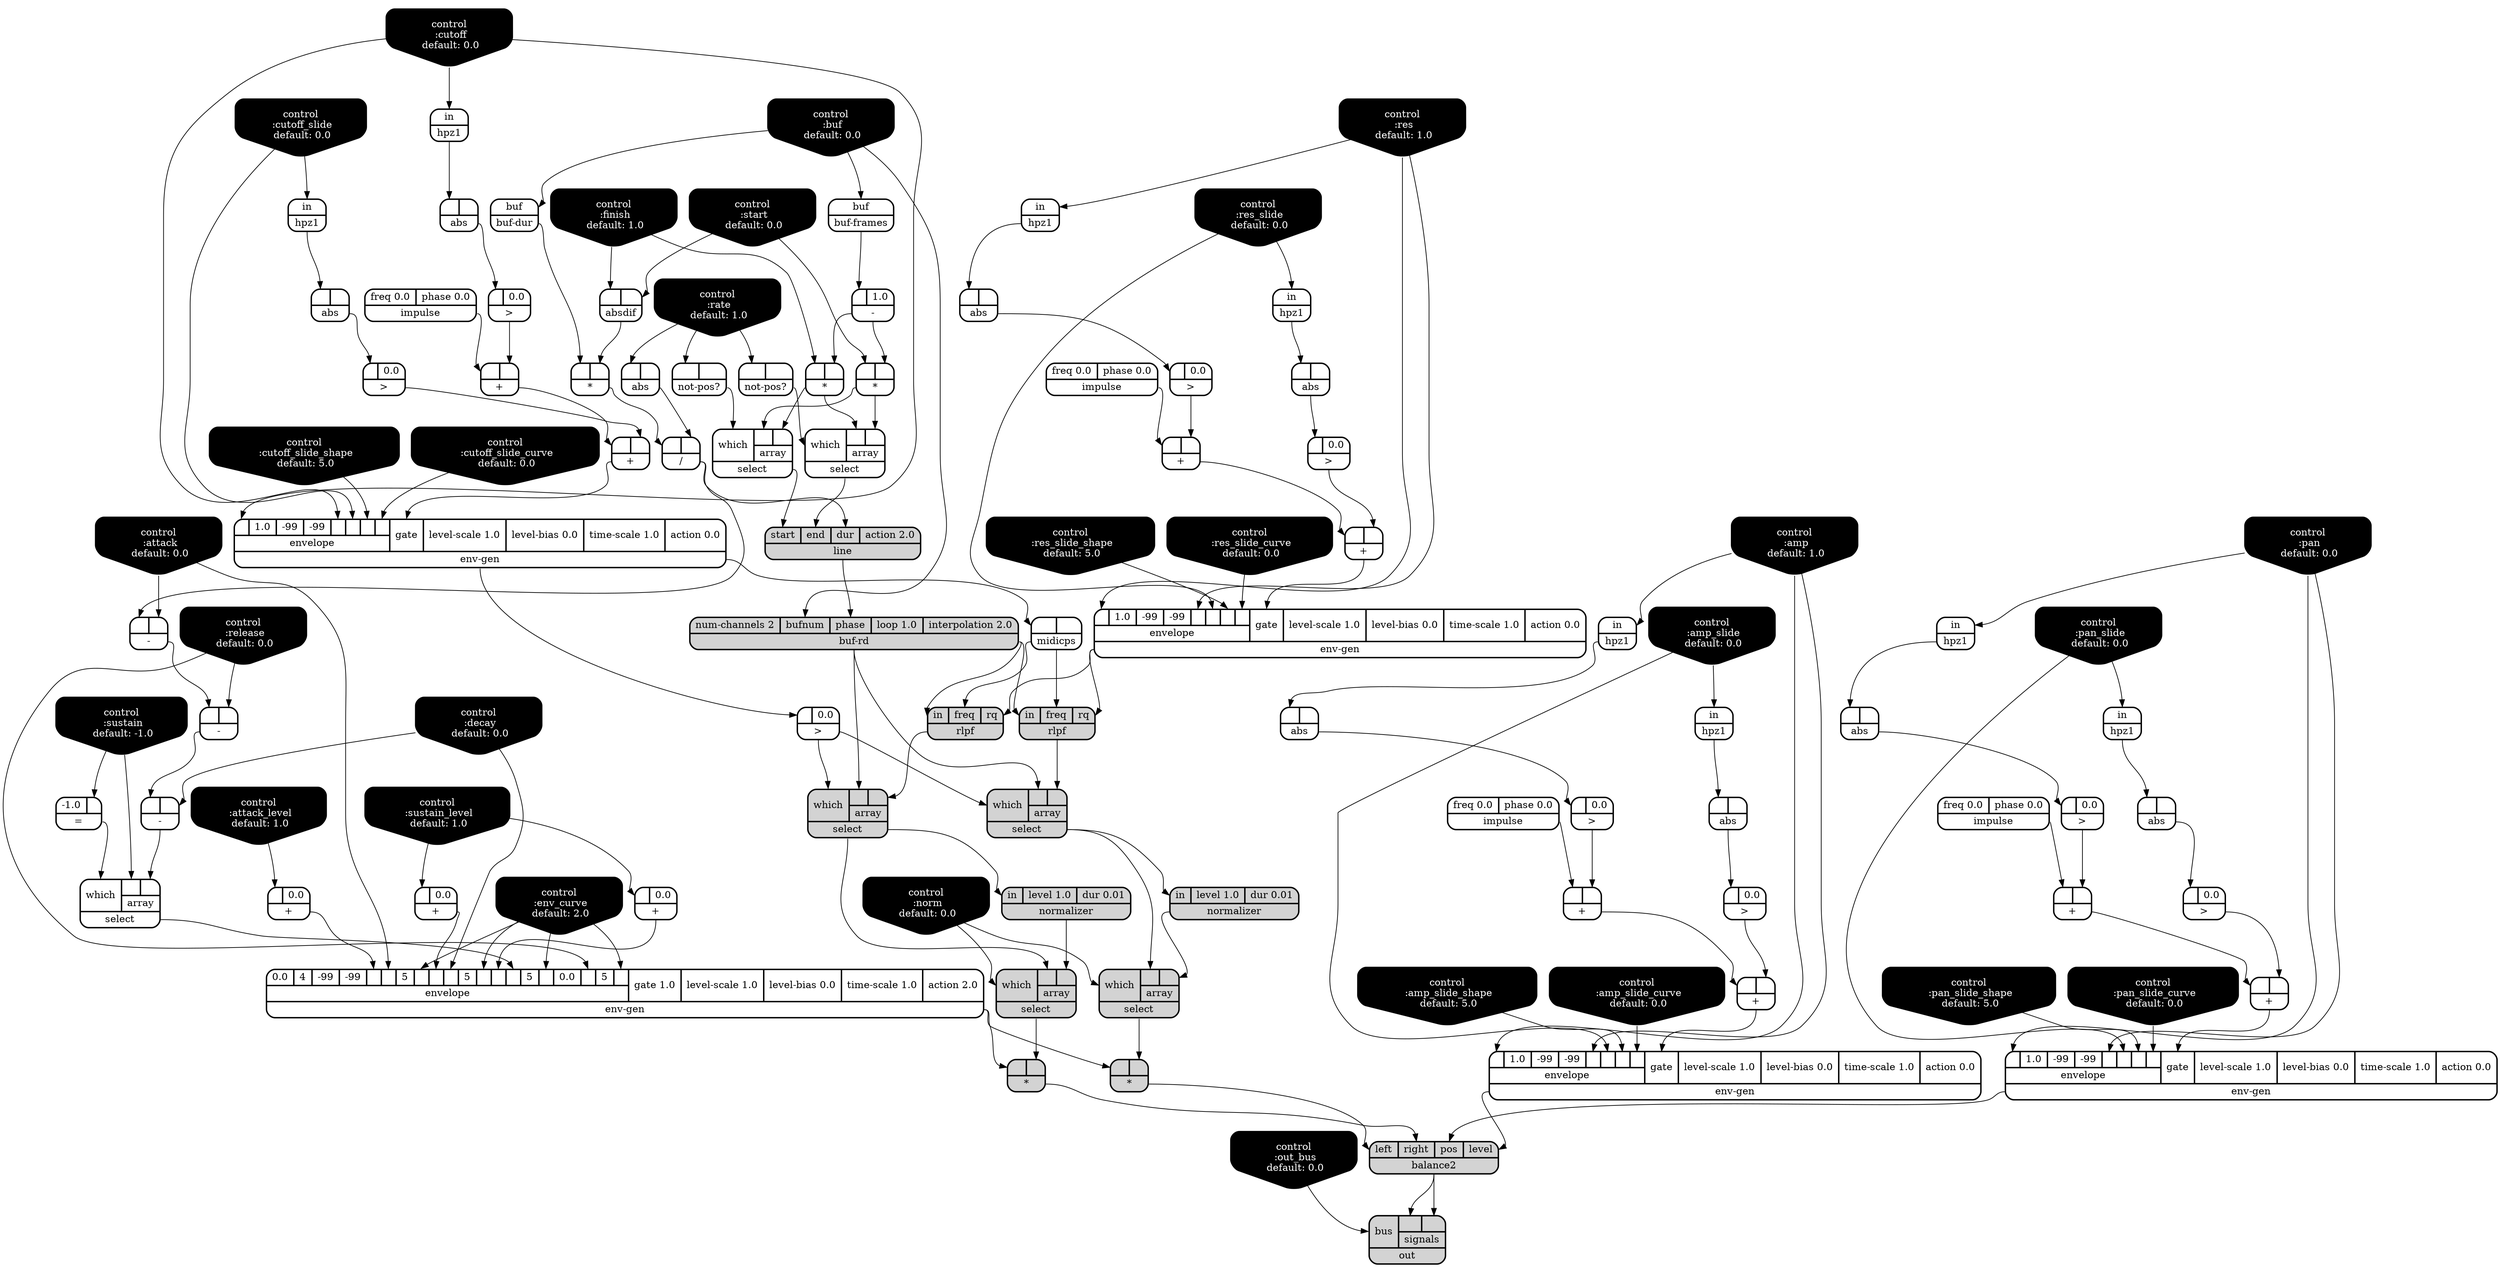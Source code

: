 digraph synthdef {
49 [label = "{{ <a> |<b> } |<__UG_NAME__>* }" style="bold, rounded" shape=record rankdir=LR];
70 [label = "{{ <a> |<b> } |<__UG_NAME__>* }" style="bold, rounded" shape=record rankdir=LR];
71 [label = "{{ <a> |<b> } |<__UG_NAME__>* }" style="bold, rounded" shape=record rankdir=LR];
82 [label = "{{ <a> |<b> } |<__UG_NAME__>* }" style="filled, bold, rounded"  shape=record rankdir=LR];
87 [label = "{{ <a> |<b> } |<__UG_NAME__>* }" style="filled, bold, rounded"  shape=record rankdir=LR];
38 [label = "{{ <a> |<b> } |<__UG_NAME__>+ }" style="bold, rounded" shape=record rankdir=LR];
42 [label = "{{ <a> |<b> } |<__UG_NAME__>+ }" style="bold, rounded" shape=record rankdir=LR];
44 [label = "{{ <a> |<b> 0.0} |<__UG_NAME__>+ }" style="bold, rounded" shape=record rankdir=LR];
45 [label = "{{ <a> |<b> 0.0} |<__UG_NAME__>+ }" style="bold, rounded" shape=record rankdir=LR];
46 [label = "{{ <a> |<b> 0.0} |<__UG_NAME__>+ }" style="bold, rounded" shape=record rankdir=LR];
60 [label = "{{ <a> |<b> } |<__UG_NAME__>+ }" style="bold, rounded" shape=record rankdir=LR];
64 [label = "{{ <a> |<b> } |<__UG_NAME__>+ }" style="bold, rounded" shape=record rankdir=LR];
89 [label = "{{ <a> |<b> } |<__UG_NAME__>+ }" style="bold, rounded" shape=record rankdir=LR];
93 [label = "{{ <a> |<b> } |<__UG_NAME__>+ }" style="bold, rounded" shape=record rankdir=LR];
99 [label = "{{ <a> |<b> } |<__UG_NAME__>+ }" style="bold, rounded" shape=record rankdir=LR];
103 [label = "{{ <a> |<b> } |<__UG_NAME__>+ }" style="bold, rounded" shape=record rankdir=LR];
52 [label = "{{ <a> |<b> } |<__UG_NAME__>- }" style="bold, rounded" shape=record rankdir=LR];
53 [label = "{{ <a> |<b> } |<__UG_NAME__>- }" style="bold, rounded" shape=record rankdir=LR];
54 [label = "{{ <a> |<b> } |<__UG_NAME__>- }" style="bold, rounded" shape=record rankdir=LR];
69 [label = "{{ <a> |<b> 1.0} |<__UG_NAME__>- }" style="bold, rounded" shape=record rankdir=LR];
51 [label = "{{ <a> |<b> } |<__UG_NAME__>/ }" style="bold, rounded" shape=record rankdir=LR];
47 [label = "{{ <a> -1.0|<b> } |<__UG_NAME__>= }" style="bold, rounded" shape=record rankdir=LR];
32 [label = "{{ <a> |<b> 0.0} |<__UG_NAME__>\> }" style="bold, rounded" shape=record rankdir=LR];
37 [label = "{{ <a> |<b> 0.0} |<__UG_NAME__>\> }" style="bold, rounded" shape=record rankdir=LR];
41 [label = "{{ <a> |<b> 0.0} |<__UG_NAME__>\> }" style="bold, rounded" shape=record rankdir=LR];
59 [label = "{{ <a> |<b> 0.0} |<__UG_NAME__>\> }" style="bold, rounded" shape=record rankdir=LR];
63 [label = "{{ <a> |<b> 0.0} |<__UG_NAME__>\> }" style="bold, rounded" shape=record rankdir=LR];
66 [label = "{{ <a> |<b> 0.0} |<__UG_NAME__>\> }" style="bold, rounded" shape=record rankdir=LR];
92 [label = "{{ <a> |<b> 0.0} |<__UG_NAME__>\> }" style="bold, rounded" shape=record rankdir=LR];
98 [label = "{{ <a> |<b> 0.0} |<__UG_NAME__>\> }" style="bold, rounded" shape=record rankdir=LR];
102 [label = "{{ <a> |<b> 0.0} |<__UG_NAME__>\> }" style="bold, rounded" shape=record rankdir=LR];
31 [label = "{{ <a> |<b> } |<__UG_NAME__>abs }" style="bold, rounded" shape=record rankdir=LR];
36 [label = "{{ <a> |<b> } |<__UG_NAME__>abs }" style="bold, rounded" shape=record rankdir=LR];
40 [label = "{{ <a> |<b> } |<__UG_NAME__>abs }" style="bold, rounded" shape=record rankdir=LR];
50 [label = "{{ <a> |<b> } |<__UG_NAME__>abs }" style="bold, rounded" shape=record rankdir=LR];
58 [label = "{{ <a> |<b> } |<__UG_NAME__>abs }" style="bold, rounded" shape=record rankdir=LR];
62 [label = "{{ <a> |<b> } |<__UG_NAME__>abs }" style="bold, rounded" shape=record rankdir=LR];
91 [label = "{{ <a> |<b> } |<__UG_NAME__>abs }" style="bold, rounded" shape=record rankdir=LR];
97 [label = "{{ <a> |<b> } |<__UG_NAME__>abs }" style="bold, rounded" shape=record rankdir=LR];
101 [label = "{{ <a> |<b> } |<__UG_NAME__>abs }" style="bold, rounded" shape=record rankdir=LR];
48 [label = "{{ <a> |<b> } |<__UG_NAME__>absdif }" style="bold, rounded" shape=record rankdir=LR];
105 [label = "{{ <left> left|<right> right|<pos> pos|<level> level} |<__UG_NAME__>balance2 }" style="filled, bold, rounded"  shape=record rankdir=LR];
29 [label = "{{ <buf> buf} |<__UG_NAME__>buf-dur }" style="bold, rounded" shape=record rankdir=LR];
68 [label = "{{ <buf> buf} |<__UG_NAME__>buf-frames }" style="bold, rounded" shape=record rankdir=LR];
76 [label = "{{ <num____channels> num-channels 2|<bufnum> bufnum|<phase> phase|<loop> loop 1.0|<interpolation> interpolation 2.0} |<__UG_NAME__>buf-rd }" style="filled, bold, rounded"  shape=record rankdir=LR];
0 [label = "control
 :buf
 default: 0.0" shape=invhouse style="rounded, filled, bold" fillcolor=black fontcolor=white ]; 
1 [label = "control
 :amp
 default: 1.0" shape=invhouse style="rounded, filled, bold" fillcolor=black fontcolor=white ]; 
2 [label = "control
 :amp_slide
 default: 0.0" shape=invhouse style="rounded, filled, bold" fillcolor=black fontcolor=white ]; 
3 [label = "control
 :amp_slide_shape
 default: 5.0" shape=invhouse style="rounded, filled, bold" fillcolor=black fontcolor=white ]; 
4 [label = "control
 :amp_slide_curve
 default: 0.0" shape=invhouse style="rounded, filled, bold" fillcolor=black fontcolor=white ]; 
5 [label = "control
 :pan
 default: 0.0" shape=invhouse style="rounded, filled, bold" fillcolor=black fontcolor=white ]; 
6 [label = "control
 :pan_slide
 default: 0.0" shape=invhouse style="rounded, filled, bold" fillcolor=black fontcolor=white ]; 
7 [label = "control
 :pan_slide_shape
 default: 5.0" shape=invhouse style="rounded, filled, bold" fillcolor=black fontcolor=white ]; 
8 [label = "control
 :pan_slide_curve
 default: 0.0" shape=invhouse style="rounded, filled, bold" fillcolor=black fontcolor=white ]; 
9 [label = "control
 :cutoff
 default: 0.0" shape=invhouse style="rounded, filled, bold" fillcolor=black fontcolor=white ]; 
10 [label = "control
 :cutoff_slide
 default: 0.0" shape=invhouse style="rounded, filled, bold" fillcolor=black fontcolor=white ]; 
11 [label = "control
 :cutoff_slide_shape
 default: 5.0" shape=invhouse style="rounded, filled, bold" fillcolor=black fontcolor=white ]; 
12 [label = "control
 :cutoff_slide_curve
 default: 0.0" shape=invhouse style="rounded, filled, bold" fillcolor=black fontcolor=white ]; 
13 [label = "control
 :res
 default: 1.0" shape=invhouse style="rounded, filled, bold" fillcolor=black fontcolor=white ]; 
14 [label = "control
 :res_slide
 default: 0.0" shape=invhouse style="rounded, filled, bold" fillcolor=black fontcolor=white ]; 
15 [label = "control
 :res_slide_shape
 default: 5.0" shape=invhouse style="rounded, filled, bold" fillcolor=black fontcolor=white ]; 
16 [label = "control
 :res_slide_curve
 default: 0.0" shape=invhouse style="rounded, filled, bold" fillcolor=black fontcolor=white ]; 
17 [label = "control
 :attack
 default: 0.0" shape=invhouse style="rounded, filled, bold" fillcolor=black fontcolor=white ]; 
18 [label = "control
 :decay
 default: 0.0" shape=invhouse style="rounded, filled, bold" fillcolor=black fontcolor=white ]; 
19 [label = "control
 :sustain
 default: -1.0" shape=invhouse style="rounded, filled, bold" fillcolor=black fontcolor=white ]; 
20 [label = "control
 :release
 default: 0.0" shape=invhouse style="rounded, filled, bold" fillcolor=black fontcolor=white ]; 
21 [label = "control
 :attack_level
 default: 1.0" shape=invhouse style="rounded, filled, bold" fillcolor=black fontcolor=white ]; 
22 [label = "control
 :sustain_level
 default: 1.0" shape=invhouse style="rounded, filled, bold" fillcolor=black fontcolor=white ]; 
23 [label = "control
 :env_curve
 default: 2.0" shape=invhouse style="rounded, filled, bold" fillcolor=black fontcolor=white ]; 
24 [label = "control
 :rate
 default: 1.0" shape=invhouse style="rounded, filled, bold" fillcolor=black fontcolor=white ]; 
25 [label = "control
 :start
 default: 0.0" shape=invhouse style="rounded, filled, bold" fillcolor=black fontcolor=white ]; 
26 [label = "control
 :finish
 default: 1.0" shape=invhouse style="rounded, filled, bold" fillcolor=black fontcolor=white ]; 
27 [label = "control
 :norm
 default: 0.0" shape=invhouse style="rounded, filled, bold" fillcolor=black fontcolor=white ]; 
28 [label = "control
 :out_bus
 default: 0.0" shape=invhouse style="rounded, filled, bold" fillcolor=black fontcolor=white ]; 
43 [label = "{{ {{<envelope___control___0>|1.0|-99|-99|<envelope___control___4>|<envelope___control___5>|<envelope___control___6>|<envelope___control___7>}|envelope}|<gate> gate|<level____scale> level-scale 1.0|<level____bias> level-bias 0.0|<time____scale> time-scale 1.0|<action> action 0.0} |<__UG_NAME__>env-gen }" style="bold, rounded" shape=record rankdir=LR];
56 [label = "{{ {{0.0|4|-99|-99|<envelope___binary____op____u____gen___4>|<envelope___control___5>|5|<envelope___control___7>|<envelope___binary____op____u____gen___8>|<envelope___control___9>|5|<envelope___control___11>|<envelope___binary____op____u____gen___12>|<envelope___select___13>|5|<envelope___control___15>|0.0|<envelope___control___17>|5|<envelope___control___19>}|envelope}|<gate> gate 1.0|<level____scale> level-scale 1.0|<level____bias> level-bias 0.0|<time____scale> time-scale 1.0|<action> action 2.0} |<__UG_NAME__>env-gen }" style="bold, rounded" shape=record rankdir=LR];
65 [label = "{{ {{<envelope___control___0>|1.0|-99|-99|<envelope___control___4>|<envelope___control___5>|<envelope___control___6>|<envelope___control___7>}|envelope}|<gate> gate|<level____scale> level-scale 1.0|<level____bias> level-bias 0.0|<time____scale> time-scale 1.0|<action> action 0.0} |<__UG_NAME__>env-gen }" style="bold, rounded" shape=record rankdir=LR];
94 [label = "{{ {{<envelope___control___0>|1.0|-99|-99|<envelope___control___4>|<envelope___control___5>|<envelope___control___6>|<envelope___control___7>}|envelope}|<gate> gate|<level____scale> level-scale 1.0|<level____bias> level-bias 0.0|<time____scale> time-scale 1.0|<action> action 0.0} |<__UG_NAME__>env-gen }" style="bold, rounded" shape=record rankdir=LR];
104 [label = "{{ {{<envelope___control___0>|1.0|-99|-99|<envelope___control___4>|<envelope___control___5>|<envelope___control___6>|<envelope___control___7>}|envelope}|<gate> gate|<level____scale> level-scale 1.0|<level____bias> level-bias 0.0|<time____scale> time-scale 1.0|<action> action 0.0} |<__UG_NAME__>env-gen }" style="bold, rounded" shape=record rankdir=LR];
30 [label = "{{ <in> in} |<__UG_NAME__>hpz1 }" style="bold, rounded" shape=record rankdir=LR];
35 [label = "{{ <in> in} |<__UG_NAME__>hpz1 }" style="bold, rounded" shape=record rankdir=LR];
39 [label = "{{ <in> in} |<__UG_NAME__>hpz1 }" style="bold, rounded" shape=record rankdir=LR];
57 [label = "{{ <in> in} |<__UG_NAME__>hpz1 }" style="bold, rounded" shape=record rankdir=LR];
61 [label = "{{ <in> in} |<__UG_NAME__>hpz1 }" style="bold, rounded" shape=record rankdir=LR];
90 [label = "{{ <in> in} |<__UG_NAME__>hpz1 }" style="bold, rounded" shape=record rankdir=LR];
96 [label = "{{ <in> in} |<__UG_NAME__>hpz1 }" style="bold, rounded" shape=record rankdir=LR];
100 [label = "{{ <in> in} |<__UG_NAME__>hpz1 }" style="bold, rounded" shape=record rankdir=LR];
33 [label = "{{ <freq> freq 0.0|<phase> phase 0.0} |<__UG_NAME__>impulse }" style="bold, rounded" shape=record rankdir=LR];
34 [label = "{{ <freq> freq 0.0|<phase> phase 0.0} |<__UG_NAME__>impulse }" style="bold, rounded" shape=record rankdir=LR];
88 [label = "{{ <freq> freq 0.0|<phase> phase 0.0} |<__UG_NAME__>impulse }" style="bold, rounded" shape=record rankdir=LR];
95 [label = "{{ <freq> freq 0.0|<phase> phase 0.0} |<__UG_NAME__>impulse }" style="bold, rounded" shape=record rankdir=LR];
75 [label = "{{ <start> start|<end> end|<dur> dur|<action> action 2.0} |<__UG_NAME__>line }" style="filled, bold, rounded"  shape=record rankdir=LR];
77 [label = "{{ <a> |<b> } |<__UG_NAME__>midicps }" style="bold, rounded" shape=record rankdir=LR];
80 [label = "{{ <in> in|<level> level 1.0|<dur> dur 0.01} |<__UG_NAME__>normalizer }" style="filled, bold, rounded"  shape=record rankdir=LR];
85 [label = "{{ <in> in|<level> level 1.0|<dur> dur 0.01} |<__UG_NAME__>normalizer }" style="filled, bold, rounded"  shape=record rankdir=LR];
67 [label = "{{ <a> |<b> } |<__UG_NAME__>not-pos? }" style="bold, rounded" shape=record rankdir=LR];
73 [label = "{{ <a> |<b> } |<__UG_NAME__>not-pos? }" style="bold, rounded" shape=record rankdir=LR];
106 [label = "{{ <bus> bus|{{<signals___balance2___0>|<signals___balance2___1>}|signals}} |<__UG_NAME__>out }" style="filled, bold, rounded"  shape=record rankdir=LR];
78 [label = "{{ <in> in|<freq> freq|<rq> rq} |<__UG_NAME__>rlpf }" style="filled, bold, rounded"  shape=record rankdir=LR];
83 [label = "{{ <in> in|<freq> freq|<rq> rq} |<__UG_NAME__>rlpf }" style="filled, bold, rounded"  shape=record rankdir=LR];
55 [label = "{{ <which> which|{{<array___control___0>|<array___binary____op____u____gen___1>}|array}} |<__UG_NAME__>select }" style="bold, rounded" shape=record rankdir=LR];
72 [label = "{{ <which> which|{{<array___binary____op____u____gen___0>|<array___binary____op____u____gen___1>}|array}} |<__UG_NAME__>select }" style="bold, rounded" shape=record rankdir=LR];
74 [label = "{{ <which> which|{{<array___binary____op____u____gen___0>|<array___binary____op____u____gen___1>}|array}} |<__UG_NAME__>select }" style="bold, rounded" shape=record rankdir=LR];
79 [label = "{{ <which> which|{{<array___buf____rd___0>|<array___rlpf___1>}|array}} |<__UG_NAME__>select }" style="filled, bold, rounded"  shape=record rankdir=LR];
81 [label = "{{ <which> which|{{<array___select___0>|<array___normalizer___1>}|array}} |<__UG_NAME__>select }" style="filled, bold, rounded"  shape=record rankdir=LR];
84 [label = "{{ <which> which|{{<array___buf____rd___0>|<array___rlpf___1>}|array}} |<__UG_NAME__>select }" style="filled, bold, rounded"  shape=record rankdir=LR];
86 [label = "{{ <which> which|{{<array___select___0>|<array___normalizer___1>}|array}} |<__UG_NAME__>select }" style="filled, bold, rounded"  shape=record rankdir=LR];

48:__UG_NAME__ -> 49:b ;
29:__UG_NAME__ -> 49:a ;
69:__UG_NAME__ -> 70:b ;
25:__UG_NAME__ -> 70:a ;
69:__UG_NAME__ -> 71:b ;
26:__UG_NAME__ -> 71:a ;
81:__UG_NAME__ -> 82:b ;
56:__UG_NAME__ -> 82:a ;
86:__UG_NAME__ -> 87:b ;
56:__UG_NAME__ -> 87:a ;
37:__UG_NAME__ -> 38:b ;
34:__UG_NAME__ -> 38:a ;
41:__UG_NAME__ -> 42:b ;
38:__UG_NAME__ -> 42:a ;
21:__UG_NAME__ -> 44:a ;
22:__UG_NAME__ -> 45:a ;
22:__UG_NAME__ -> 46:a ;
59:__UG_NAME__ -> 60:b ;
33:__UG_NAME__ -> 60:a ;
63:__UG_NAME__ -> 64:b ;
60:__UG_NAME__ -> 64:a ;
32:__UG_NAME__ -> 89:b ;
88:__UG_NAME__ -> 89:a ;
92:__UG_NAME__ -> 93:b ;
89:__UG_NAME__ -> 93:a ;
98:__UG_NAME__ -> 99:b ;
95:__UG_NAME__ -> 99:a ;
102:__UG_NAME__ -> 103:b ;
99:__UG_NAME__ -> 103:a ;
17:__UG_NAME__ -> 52:b ;
51:__UG_NAME__ -> 52:a ;
20:__UG_NAME__ -> 53:b ;
52:__UG_NAME__ -> 53:a ;
18:__UG_NAME__ -> 54:b ;
53:__UG_NAME__ -> 54:a ;
68:__UG_NAME__ -> 69:a ;
50:__UG_NAME__ -> 51:b ;
49:__UG_NAME__ -> 51:a ;
19:__UG_NAME__ -> 47:b ;
31:__UG_NAME__ -> 32:a ;
36:__UG_NAME__ -> 37:a ;
40:__UG_NAME__ -> 41:a ;
58:__UG_NAME__ -> 59:a ;
62:__UG_NAME__ -> 63:a ;
65:__UG_NAME__ -> 66:a ;
91:__UG_NAME__ -> 92:a ;
97:__UG_NAME__ -> 98:a ;
101:__UG_NAME__ -> 102:a ;
30:__UG_NAME__ -> 31:a ;
35:__UG_NAME__ -> 36:a ;
39:__UG_NAME__ -> 40:a ;
24:__UG_NAME__ -> 50:a ;
57:__UG_NAME__ -> 58:a ;
61:__UG_NAME__ -> 62:a ;
90:__UG_NAME__ -> 91:a ;
96:__UG_NAME__ -> 97:a ;
100:__UG_NAME__ -> 101:a ;
25:__UG_NAME__ -> 48:b ;
26:__UG_NAME__ -> 48:a ;
104:__UG_NAME__ -> 105:level ;
94:__UG_NAME__ -> 105:pos ;
87:__UG_NAME__ -> 105:right ;
82:__UG_NAME__ -> 105:left ;
0:__UG_NAME__ -> 29:buf ;
0:__UG_NAME__ -> 68:buf ;
75:__UG_NAME__ -> 76:phase ;
0:__UG_NAME__ -> 76:bufnum ;
42:__UG_NAME__ -> 43:gate ;
13:__UG_NAME__ -> 43:envelope___control___0 ;
13:__UG_NAME__ -> 43:envelope___control___4 ;
14:__UG_NAME__ -> 43:envelope___control___5 ;
15:__UG_NAME__ -> 43:envelope___control___6 ;
16:__UG_NAME__ -> 43:envelope___control___7 ;
44:__UG_NAME__ -> 56:envelope___binary____op____u____gen___4 ;
17:__UG_NAME__ -> 56:envelope___control___5 ;
23:__UG_NAME__ -> 56:envelope___control___7 ;
45:__UG_NAME__ -> 56:envelope___binary____op____u____gen___8 ;
18:__UG_NAME__ -> 56:envelope___control___9 ;
23:__UG_NAME__ -> 56:envelope___control___11 ;
46:__UG_NAME__ -> 56:envelope___binary____op____u____gen___12 ;
55:__UG_NAME__ -> 56:envelope___select___13 ;
23:__UG_NAME__ -> 56:envelope___control___15 ;
20:__UG_NAME__ -> 56:envelope___control___17 ;
23:__UG_NAME__ -> 56:envelope___control___19 ;
64:__UG_NAME__ -> 65:gate ;
9:__UG_NAME__ -> 65:envelope___control___0 ;
9:__UG_NAME__ -> 65:envelope___control___4 ;
10:__UG_NAME__ -> 65:envelope___control___5 ;
11:__UG_NAME__ -> 65:envelope___control___6 ;
12:__UG_NAME__ -> 65:envelope___control___7 ;
93:__UG_NAME__ -> 94:gate ;
5:__UG_NAME__ -> 94:envelope___control___0 ;
5:__UG_NAME__ -> 94:envelope___control___4 ;
6:__UG_NAME__ -> 94:envelope___control___5 ;
7:__UG_NAME__ -> 94:envelope___control___6 ;
8:__UG_NAME__ -> 94:envelope___control___7 ;
103:__UG_NAME__ -> 104:gate ;
1:__UG_NAME__ -> 104:envelope___control___0 ;
1:__UG_NAME__ -> 104:envelope___control___4 ;
2:__UG_NAME__ -> 104:envelope___control___5 ;
3:__UG_NAME__ -> 104:envelope___control___6 ;
4:__UG_NAME__ -> 104:envelope___control___7 ;
5:__UG_NAME__ -> 30:in ;
13:__UG_NAME__ -> 35:in ;
14:__UG_NAME__ -> 39:in ;
9:__UG_NAME__ -> 57:in ;
10:__UG_NAME__ -> 61:in ;
6:__UG_NAME__ -> 90:in ;
1:__UG_NAME__ -> 96:in ;
2:__UG_NAME__ -> 100:in ;
51:__UG_NAME__ -> 75:dur ;
74:__UG_NAME__ -> 75:end ;
72:__UG_NAME__ -> 75:start ;
65:__UG_NAME__ -> 77:a ;
79:__UG_NAME__ -> 80:in ;
84:__UG_NAME__ -> 85:in ;
24:__UG_NAME__ -> 67:a ;
24:__UG_NAME__ -> 73:a ;
105:__UG_NAME__ -> 106:signals___balance2___0 ;
105:__UG_NAME__ -> 106:signals___balance2___1 ;
28:__UG_NAME__ -> 106:bus ;
43:__UG_NAME__ -> 78:rq ;
77:__UG_NAME__ -> 78:freq ;
76:__UG_NAME__ -> 78:in ;
43:__UG_NAME__ -> 83:rq ;
77:__UG_NAME__ -> 83:freq ;
76:__UG_NAME__ -> 83:in ;
19:__UG_NAME__ -> 55:array___control___0 ;
54:__UG_NAME__ -> 55:array___binary____op____u____gen___1 ;
47:__UG_NAME__ -> 55:which ;
70:__UG_NAME__ -> 72:array___binary____op____u____gen___0 ;
71:__UG_NAME__ -> 72:array___binary____op____u____gen___1 ;
67:__UG_NAME__ -> 72:which ;
71:__UG_NAME__ -> 74:array___binary____op____u____gen___0 ;
70:__UG_NAME__ -> 74:array___binary____op____u____gen___1 ;
73:__UG_NAME__ -> 74:which ;
76:__UG_NAME__ -> 79:array___buf____rd___0 ;
78:__UG_NAME__ -> 79:array___rlpf___1 ;
66:__UG_NAME__ -> 79:which ;
79:__UG_NAME__ -> 81:array___select___0 ;
80:__UG_NAME__ -> 81:array___normalizer___1 ;
27:__UG_NAME__ -> 81:which ;
76:__UG_NAME__ -> 84:array___buf____rd___0 ;
83:__UG_NAME__ -> 84:array___rlpf___1 ;
66:__UG_NAME__ -> 84:which ;
84:__UG_NAME__ -> 86:array___select___0 ;
85:__UG_NAME__ -> 86:array___normalizer___1 ;
27:__UG_NAME__ -> 86:which ;

}